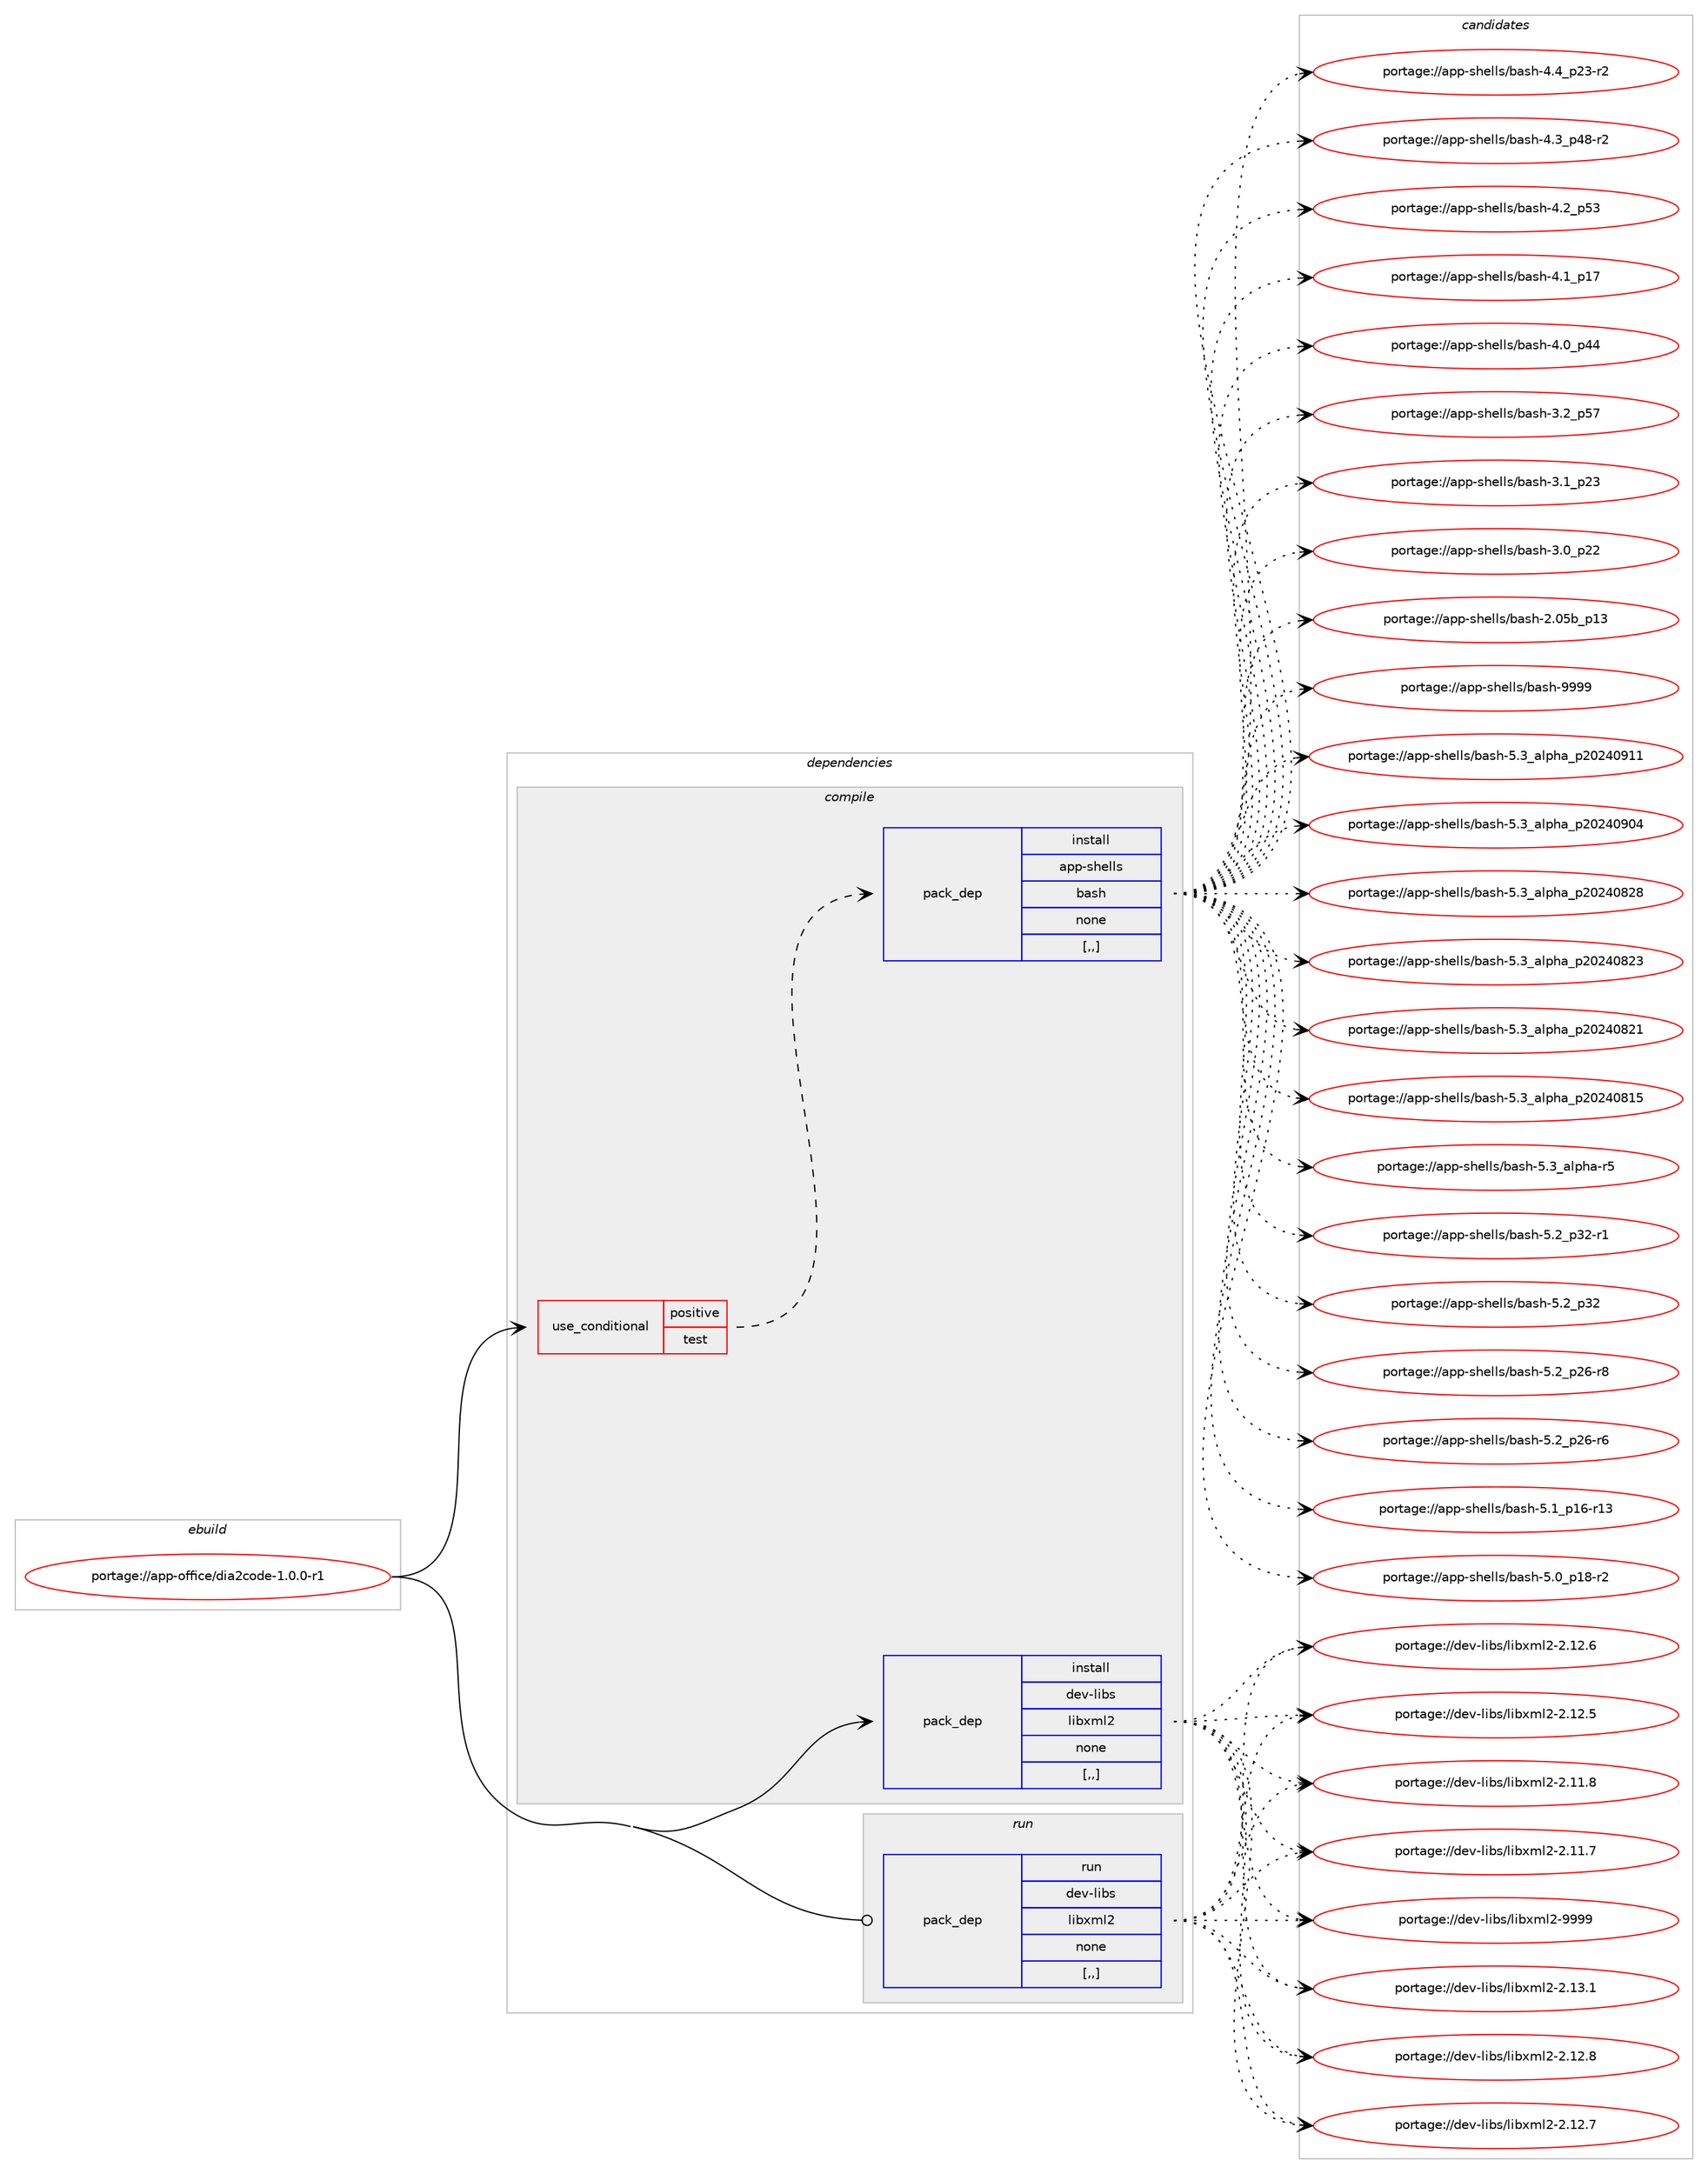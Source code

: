 digraph prolog {

# *************
# Graph options
# *************

newrank=true;
concentrate=true;
compound=true;
graph [rankdir=LR,fontname=Helvetica,fontsize=10,ranksep=1.5];#, ranksep=2.5, nodesep=0.2];
edge  [arrowhead=vee];
node  [fontname=Helvetica,fontsize=10];

# **********
# The ebuild
# **********

subgraph cluster_leftcol {
color=gray;
label=<<i>ebuild</i>>;
id [label="portage://app-office/dia2code-1.0.0-r1", color=red, width=4, href="../app-office/dia2code-1.0.0-r1.svg"];
}

# ****************
# The dependencies
# ****************

subgraph cluster_midcol {
color=gray;
label=<<i>dependencies</i>>;
subgraph cluster_compile {
fillcolor="#eeeeee";
style=filled;
label=<<i>compile</i>>;
subgraph cond142942 {
dependency539135 [label=<<TABLE BORDER="0" CELLBORDER="1" CELLSPACING="0" CELLPADDING="4"><TR><TD ROWSPAN="3" CELLPADDING="10">use_conditional</TD></TR><TR><TD>positive</TD></TR><TR><TD>test</TD></TR></TABLE>>, shape=none, color=red];
subgraph pack392182 {
dependency539136 [label=<<TABLE BORDER="0" CELLBORDER="1" CELLSPACING="0" CELLPADDING="4" WIDTH="220"><TR><TD ROWSPAN="6" CELLPADDING="30">pack_dep</TD></TR><TR><TD WIDTH="110">install</TD></TR><TR><TD>app-shells</TD></TR><TR><TD>bash</TD></TR><TR><TD>none</TD></TR><TR><TD>[,,]</TD></TR></TABLE>>, shape=none, color=blue];
}
dependency539135:e -> dependency539136:w [weight=20,style="dashed",arrowhead="vee"];
}
id:e -> dependency539135:w [weight=20,style="solid",arrowhead="vee"];
subgraph pack392183 {
dependency539137 [label=<<TABLE BORDER="0" CELLBORDER="1" CELLSPACING="0" CELLPADDING="4" WIDTH="220"><TR><TD ROWSPAN="6" CELLPADDING="30">pack_dep</TD></TR><TR><TD WIDTH="110">install</TD></TR><TR><TD>dev-libs</TD></TR><TR><TD>libxml2</TD></TR><TR><TD>none</TD></TR><TR><TD>[,,]</TD></TR></TABLE>>, shape=none, color=blue];
}
id:e -> dependency539137:w [weight=20,style="solid",arrowhead="vee"];
}
subgraph cluster_compileandrun {
fillcolor="#eeeeee";
style=filled;
label=<<i>compile and run</i>>;
}
subgraph cluster_run {
fillcolor="#eeeeee";
style=filled;
label=<<i>run</i>>;
subgraph pack392184 {
dependency539138 [label=<<TABLE BORDER="0" CELLBORDER="1" CELLSPACING="0" CELLPADDING="4" WIDTH="220"><TR><TD ROWSPAN="6" CELLPADDING="30">pack_dep</TD></TR><TR><TD WIDTH="110">run</TD></TR><TR><TD>dev-libs</TD></TR><TR><TD>libxml2</TD></TR><TR><TD>none</TD></TR><TR><TD>[,,]</TD></TR></TABLE>>, shape=none, color=blue];
}
id:e -> dependency539138:w [weight=20,style="solid",arrowhead="odot"];
}
}

# **************
# The candidates
# **************

subgraph cluster_choices {
rank=same;
color=gray;
label=<<i>candidates</i>>;

subgraph choice392182 {
color=black;
nodesep=1;
choice97112112451151041011081081154798971151044557575757 [label="portage://app-shells/bash-9999", color=red, width=4,href="../app-shells/bash-9999.svg"];
choice971121124511510410110810811547989711510445534651959710811210497951125048505248574949 [label="portage://app-shells/bash-5.3_alpha_p20240911", color=red, width=4,href="../app-shells/bash-5.3_alpha_p20240911.svg"];
choice971121124511510410110810811547989711510445534651959710811210497951125048505248574852 [label="portage://app-shells/bash-5.3_alpha_p20240904", color=red, width=4,href="../app-shells/bash-5.3_alpha_p20240904.svg"];
choice971121124511510410110810811547989711510445534651959710811210497951125048505248565056 [label="portage://app-shells/bash-5.3_alpha_p20240828", color=red, width=4,href="../app-shells/bash-5.3_alpha_p20240828.svg"];
choice971121124511510410110810811547989711510445534651959710811210497951125048505248565051 [label="portage://app-shells/bash-5.3_alpha_p20240823", color=red, width=4,href="../app-shells/bash-5.3_alpha_p20240823.svg"];
choice971121124511510410110810811547989711510445534651959710811210497951125048505248565049 [label="portage://app-shells/bash-5.3_alpha_p20240821", color=red, width=4,href="../app-shells/bash-5.3_alpha_p20240821.svg"];
choice971121124511510410110810811547989711510445534651959710811210497951125048505248564953 [label="portage://app-shells/bash-5.3_alpha_p20240815", color=red, width=4,href="../app-shells/bash-5.3_alpha_p20240815.svg"];
choice9711211245115104101108108115479897115104455346519597108112104974511453 [label="portage://app-shells/bash-5.3_alpha-r5", color=red, width=4,href="../app-shells/bash-5.3_alpha-r5.svg"];
choice9711211245115104101108108115479897115104455346509511251504511449 [label="portage://app-shells/bash-5.2_p32-r1", color=red, width=4,href="../app-shells/bash-5.2_p32-r1.svg"];
choice971121124511510410110810811547989711510445534650951125150 [label="portage://app-shells/bash-5.2_p32", color=red, width=4,href="../app-shells/bash-5.2_p32.svg"];
choice9711211245115104101108108115479897115104455346509511250544511456 [label="portage://app-shells/bash-5.2_p26-r8", color=red, width=4,href="../app-shells/bash-5.2_p26-r8.svg"];
choice9711211245115104101108108115479897115104455346509511250544511454 [label="portage://app-shells/bash-5.2_p26-r6", color=red, width=4,href="../app-shells/bash-5.2_p26-r6.svg"];
choice971121124511510410110810811547989711510445534649951124954451144951 [label="portage://app-shells/bash-5.1_p16-r13", color=red, width=4,href="../app-shells/bash-5.1_p16-r13.svg"];
choice9711211245115104101108108115479897115104455346489511249564511450 [label="portage://app-shells/bash-5.0_p18-r2", color=red, width=4,href="../app-shells/bash-5.0_p18-r2.svg"];
choice9711211245115104101108108115479897115104455246529511250514511450 [label="portage://app-shells/bash-4.4_p23-r2", color=red, width=4,href="../app-shells/bash-4.4_p23-r2.svg"];
choice9711211245115104101108108115479897115104455246519511252564511450 [label="portage://app-shells/bash-4.3_p48-r2", color=red, width=4,href="../app-shells/bash-4.3_p48-r2.svg"];
choice971121124511510410110810811547989711510445524650951125351 [label="portage://app-shells/bash-4.2_p53", color=red, width=4,href="../app-shells/bash-4.2_p53.svg"];
choice971121124511510410110810811547989711510445524649951124955 [label="portage://app-shells/bash-4.1_p17", color=red, width=4,href="../app-shells/bash-4.1_p17.svg"];
choice971121124511510410110810811547989711510445524648951125252 [label="portage://app-shells/bash-4.0_p44", color=red, width=4,href="../app-shells/bash-4.0_p44.svg"];
choice971121124511510410110810811547989711510445514650951125355 [label="portage://app-shells/bash-3.2_p57", color=red, width=4,href="../app-shells/bash-3.2_p57.svg"];
choice971121124511510410110810811547989711510445514649951125051 [label="portage://app-shells/bash-3.1_p23", color=red, width=4,href="../app-shells/bash-3.1_p23.svg"];
choice971121124511510410110810811547989711510445514648951125050 [label="portage://app-shells/bash-3.0_p22", color=red, width=4,href="../app-shells/bash-3.0_p22.svg"];
choice9711211245115104101108108115479897115104455046485398951124951 [label="portage://app-shells/bash-2.05b_p13", color=red, width=4,href="../app-shells/bash-2.05b_p13.svg"];
dependency539136:e -> choice97112112451151041011081081154798971151044557575757:w [style=dotted,weight="100"];
dependency539136:e -> choice971121124511510410110810811547989711510445534651959710811210497951125048505248574949:w [style=dotted,weight="100"];
dependency539136:e -> choice971121124511510410110810811547989711510445534651959710811210497951125048505248574852:w [style=dotted,weight="100"];
dependency539136:e -> choice971121124511510410110810811547989711510445534651959710811210497951125048505248565056:w [style=dotted,weight="100"];
dependency539136:e -> choice971121124511510410110810811547989711510445534651959710811210497951125048505248565051:w [style=dotted,weight="100"];
dependency539136:e -> choice971121124511510410110810811547989711510445534651959710811210497951125048505248565049:w [style=dotted,weight="100"];
dependency539136:e -> choice971121124511510410110810811547989711510445534651959710811210497951125048505248564953:w [style=dotted,weight="100"];
dependency539136:e -> choice9711211245115104101108108115479897115104455346519597108112104974511453:w [style=dotted,weight="100"];
dependency539136:e -> choice9711211245115104101108108115479897115104455346509511251504511449:w [style=dotted,weight="100"];
dependency539136:e -> choice971121124511510410110810811547989711510445534650951125150:w [style=dotted,weight="100"];
dependency539136:e -> choice9711211245115104101108108115479897115104455346509511250544511456:w [style=dotted,weight="100"];
dependency539136:e -> choice9711211245115104101108108115479897115104455346509511250544511454:w [style=dotted,weight="100"];
dependency539136:e -> choice971121124511510410110810811547989711510445534649951124954451144951:w [style=dotted,weight="100"];
dependency539136:e -> choice9711211245115104101108108115479897115104455346489511249564511450:w [style=dotted,weight="100"];
dependency539136:e -> choice9711211245115104101108108115479897115104455246529511250514511450:w [style=dotted,weight="100"];
dependency539136:e -> choice9711211245115104101108108115479897115104455246519511252564511450:w [style=dotted,weight="100"];
dependency539136:e -> choice971121124511510410110810811547989711510445524650951125351:w [style=dotted,weight="100"];
dependency539136:e -> choice971121124511510410110810811547989711510445524649951124955:w [style=dotted,weight="100"];
dependency539136:e -> choice971121124511510410110810811547989711510445524648951125252:w [style=dotted,weight="100"];
dependency539136:e -> choice971121124511510410110810811547989711510445514650951125355:w [style=dotted,weight="100"];
dependency539136:e -> choice971121124511510410110810811547989711510445514649951125051:w [style=dotted,weight="100"];
dependency539136:e -> choice971121124511510410110810811547989711510445514648951125050:w [style=dotted,weight="100"];
dependency539136:e -> choice9711211245115104101108108115479897115104455046485398951124951:w [style=dotted,weight="100"];
}
subgraph choice392183 {
color=black;
nodesep=1;
choice10010111845108105981154710810598120109108504557575757 [label="portage://dev-libs/libxml2-9999", color=red, width=4,href="../dev-libs/libxml2-9999.svg"];
choice100101118451081059811547108105981201091085045504649514649 [label="portage://dev-libs/libxml2-2.13.1", color=red, width=4,href="../dev-libs/libxml2-2.13.1.svg"];
choice100101118451081059811547108105981201091085045504649504656 [label="portage://dev-libs/libxml2-2.12.8", color=red, width=4,href="../dev-libs/libxml2-2.12.8.svg"];
choice100101118451081059811547108105981201091085045504649504655 [label="portage://dev-libs/libxml2-2.12.7", color=red, width=4,href="../dev-libs/libxml2-2.12.7.svg"];
choice100101118451081059811547108105981201091085045504649504654 [label="portage://dev-libs/libxml2-2.12.6", color=red, width=4,href="../dev-libs/libxml2-2.12.6.svg"];
choice100101118451081059811547108105981201091085045504649504653 [label="portage://dev-libs/libxml2-2.12.5", color=red, width=4,href="../dev-libs/libxml2-2.12.5.svg"];
choice100101118451081059811547108105981201091085045504649494656 [label="portage://dev-libs/libxml2-2.11.8", color=red, width=4,href="../dev-libs/libxml2-2.11.8.svg"];
choice100101118451081059811547108105981201091085045504649494655 [label="portage://dev-libs/libxml2-2.11.7", color=red, width=4,href="../dev-libs/libxml2-2.11.7.svg"];
dependency539137:e -> choice10010111845108105981154710810598120109108504557575757:w [style=dotted,weight="100"];
dependency539137:e -> choice100101118451081059811547108105981201091085045504649514649:w [style=dotted,weight="100"];
dependency539137:e -> choice100101118451081059811547108105981201091085045504649504656:w [style=dotted,weight="100"];
dependency539137:e -> choice100101118451081059811547108105981201091085045504649504655:w [style=dotted,weight="100"];
dependency539137:e -> choice100101118451081059811547108105981201091085045504649504654:w [style=dotted,weight="100"];
dependency539137:e -> choice100101118451081059811547108105981201091085045504649504653:w [style=dotted,weight="100"];
dependency539137:e -> choice100101118451081059811547108105981201091085045504649494656:w [style=dotted,weight="100"];
dependency539137:e -> choice100101118451081059811547108105981201091085045504649494655:w [style=dotted,weight="100"];
}
subgraph choice392184 {
color=black;
nodesep=1;
choice10010111845108105981154710810598120109108504557575757 [label="portage://dev-libs/libxml2-9999", color=red, width=4,href="../dev-libs/libxml2-9999.svg"];
choice100101118451081059811547108105981201091085045504649514649 [label="portage://dev-libs/libxml2-2.13.1", color=red, width=4,href="../dev-libs/libxml2-2.13.1.svg"];
choice100101118451081059811547108105981201091085045504649504656 [label="portage://dev-libs/libxml2-2.12.8", color=red, width=4,href="../dev-libs/libxml2-2.12.8.svg"];
choice100101118451081059811547108105981201091085045504649504655 [label="portage://dev-libs/libxml2-2.12.7", color=red, width=4,href="../dev-libs/libxml2-2.12.7.svg"];
choice100101118451081059811547108105981201091085045504649504654 [label="portage://dev-libs/libxml2-2.12.6", color=red, width=4,href="../dev-libs/libxml2-2.12.6.svg"];
choice100101118451081059811547108105981201091085045504649504653 [label="portage://dev-libs/libxml2-2.12.5", color=red, width=4,href="../dev-libs/libxml2-2.12.5.svg"];
choice100101118451081059811547108105981201091085045504649494656 [label="portage://dev-libs/libxml2-2.11.8", color=red, width=4,href="../dev-libs/libxml2-2.11.8.svg"];
choice100101118451081059811547108105981201091085045504649494655 [label="portage://dev-libs/libxml2-2.11.7", color=red, width=4,href="../dev-libs/libxml2-2.11.7.svg"];
dependency539138:e -> choice10010111845108105981154710810598120109108504557575757:w [style=dotted,weight="100"];
dependency539138:e -> choice100101118451081059811547108105981201091085045504649514649:w [style=dotted,weight="100"];
dependency539138:e -> choice100101118451081059811547108105981201091085045504649504656:w [style=dotted,weight="100"];
dependency539138:e -> choice100101118451081059811547108105981201091085045504649504655:w [style=dotted,weight="100"];
dependency539138:e -> choice100101118451081059811547108105981201091085045504649504654:w [style=dotted,weight="100"];
dependency539138:e -> choice100101118451081059811547108105981201091085045504649504653:w [style=dotted,weight="100"];
dependency539138:e -> choice100101118451081059811547108105981201091085045504649494656:w [style=dotted,weight="100"];
dependency539138:e -> choice100101118451081059811547108105981201091085045504649494655:w [style=dotted,weight="100"];
}
}

}
